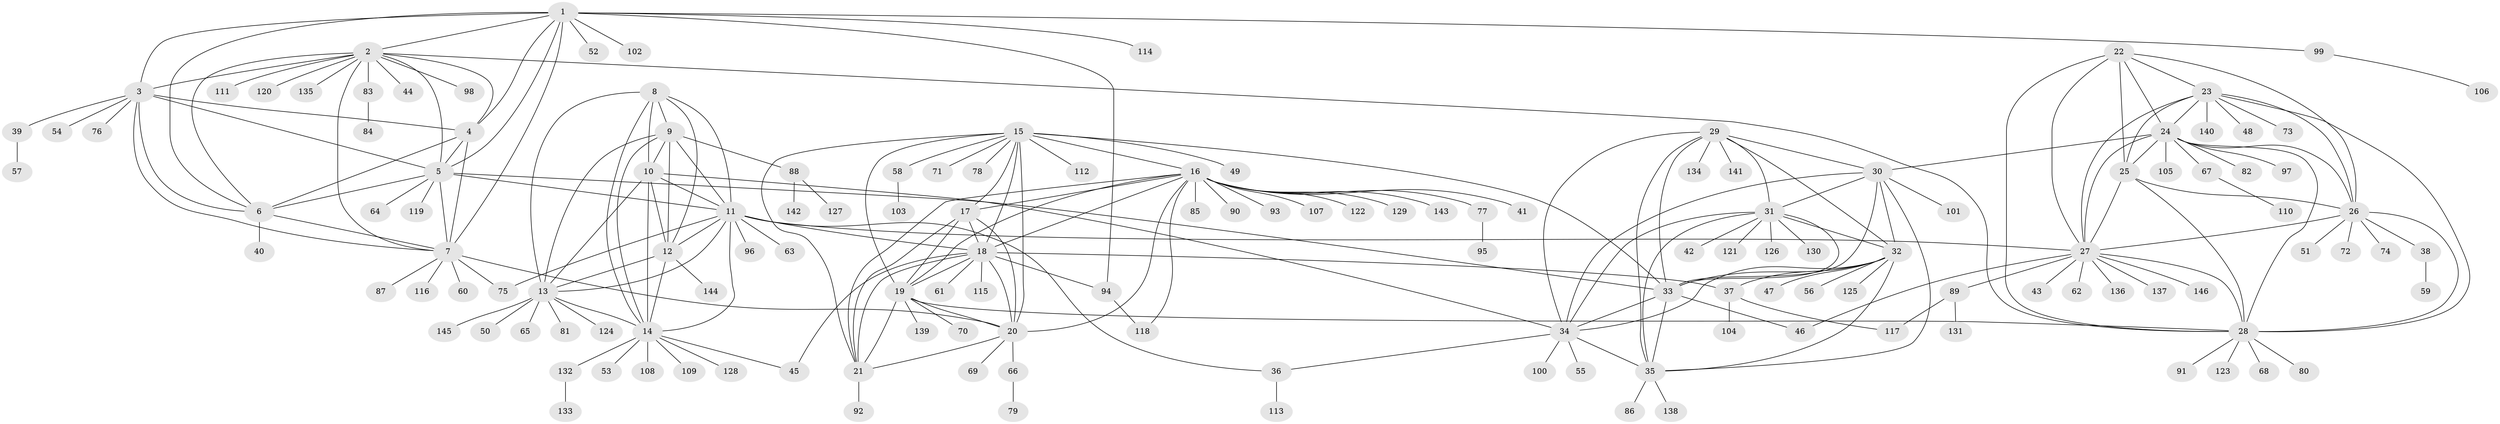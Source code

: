 // coarse degree distribution, {11: 0.008849557522123894, 12: 0.035398230088495575, 7: 0.035398230088495575, 8: 0.02654867256637168, 6: 0.017699115044247787, 15: 0.008849557522123894, 4: 0.02654867256637168, 16: 0.008849557522123894, 9: 0.017699115044247787, 13: 0.008849557522123894, 14: 0.008849557522123894, 5: 0.017699115044247787, 10: 0.008849557522123894, 2: 0.08849557522123894, 1: 0.6814159292035398}
// Generated by graph-tools (version 1.1) at 2025/42/03/06/25 10:42:15]
// undirected, 146 vertices, 234 edges
graph export_dot {
graph [start="1"]
  node [color=gray90,style=filled];
  1;
  2;
  3;
  4;
  5;
  6;
  7;
  8;
  9;
  10;
  11;
  12;
  13;
  14;
  15;
  16;
  17;
  18;
  19;
  20;
  21;
  22;
  23;
  24;
  25;
  26;
  27;
  28;
  29;
  30;
  31;
  32;
  33;
  34;
  35;
  36;
  37;
  38;
  39;
  40;
  41;
  42;
  43;
  44;
  45;
  46;
  47;
  48;
  49;
  50;
  51;
  52;
  53;
  54;
  55;
  56;
  57;
  58;
  59;
  60;
  61;
  62;
  63;
  64;
  65;
  66;
  67;
  68;
  69;
  70;
  71;
  72;
  73;
  74;
  75;
  76;
  77;
  78;
  79;
  80;
  81;
  82;
  83;
  84;
  85;
  86;
  87;
  88;
  89;
  90;
  91;
  92;
  93;
  94;
  95;
  96;
  97;
  98;
  99;
  100;
  101;
  102;
  103;
  104;
  105;
  106;
  107;
  108;
  109;
  110;
  111;
  112;
  113;
  114;
  115;
  116;
  117;
  118;
  119;
  120;
  121;
  122;
  123;
  124;
  125;
  126;
  127;
  128;
  129;
  130;
  131;
  132;
  133;
  134;
  135;
  136;
  137;
  138;
  139;
  140;
  141;
  142;
  143;
  144;
  145;
  146;
  1 -- 2;
  1 -- 3;
  1 -- 4;
  1 -- 5;
  1 -- 6;
  1 -- 7;
  1 -- 52;
  1 -- 94;
  1 -- 99;
  1 -- 102;
  1 -- 114;
  2 -- 3;
  2 -- 4;
  2 -- 5;
  2 -- 6;
  2 -- 7;
  2 -- 28;
  2 -- 44;
  2 -- 83;
  2 -- 98;
  2 -- 111;
  2 -- 120;
  2 -- 135;
  3 -- 4;
  3 -- 5;
  3 -- 6;
  3 -- 7;
  3 -- 39;
  3 -- 54;
  3 -- 76;
  4 -- 5;
  4 -- 6;
  4 -- 7;
  5 -- 6;
  5 -- 7;
  5 -- 11;
  5 -- 33;
  5 -- 64;
  5 -- 119;
  6 -- 7;
  6 -- 40;
  7 -- 20;
  7 -- 60;
  7 -- 75;
  7 -- 87;
  7 -- 116;
  8 -- 9;
  8 -- 10;
  8 -- 11;
  8 -- 12;
  8 -- 13;
  8 -- 14;
  9 -- 10;
  9 -- 11;
  9 -- 12;
  9 -- 13;
  9 -- 14;
  9 -- 88;
  10 -- 11;
  10 -- 12;
  10 -- 13;
  10 -- 14;
  10 -- 34;
  11 -- 12;
  11 -- 13;
  11 -- 14;
  11 -- 18;
  11 -- 27;
  11 -- 36;
  11 -- 63;
  11 -- 75;
  11 -- 96;
  12 -- 13;
  12 -- 14;
  12 -- 144;
  13 -- 14;
  13 -- 50;
  13 -- 65;
  13 -- 81;
  13 -- 124;
  13 -- 145;
  14 -- 45;
  14 -- 53;
  14 -- 108;
  14 -- 109;
  14 -- 128;
  14 -- 132;
  15 -- 16;
  15 -- 17;
  15 -- 18;
  15 -- 19;
  15 -- 20;
  15 -- 21;
  15 -- 33;
  15 -- 49;
  15 -- 58;
  15 -- 71;
  15 -- 78;
  15 -- 112;
  16 -- 17;
  16 -- 18;
  16 -- 19;
  16 -- 20;
  16 -- 21;
  16 -- 41;
  16 -- 77;
  16 -- 85;
  16 -- 90;
  16 -- 93;
  16 -- 107;
  16 -- 118;
  16 -- 122;
  16 -- 129;
  16 -- 143;
  17 -- 18;
  17 -- 19;
  17 -- 20;
  17 -- 21;
  18 -- 19;
  18 -- 20;
  18 -- 21;
  18 -- 37;
  18 -- 45;
  18 -- 61;
  18 -- 94;
  18 -- 115;
  19 -- 20;
  19 -- 21;
  19 -- 28;
  19 -- 70;
  19 -- 139;
  20 -- 21;
  20 -- 66;
  20 -- 69;
  21 -- 92;
  22 -- 23;
  22 -- 24;
  22 -- 25;
  22 -- 26;
  22 -- 27;
  22 -- 28;
  23 -- 24;
  23 -- 25;
  23 -- 26;
  23 -- 27;
  23 -- 28;
  23 -- 48;
  23 -- 73;
  23 -- 140;
  24 -- 25;
  24 -- 26;
  24 -- 27;
  24 -- 28;
  24 -- 30;
  24 -- 67;
  24 -- 82;
  24 -- 97;
  24 -- 105;
  25 -- 26;
  25 -- 27;
  25 -- 28;
  26 -- 27;
  26 -- 28;
  26 -- 38;
  26 -- 51;
  26 -- 72;
  26 -- 74;
  27 -- 28;
  27 -- 43;
  27 -- 46;
  27 -- 62;
  27 -- 89;
  27 -- 136;
  27 -- 137;
  27 -- 146;
  28 -- 68;
  28 -- 80;
  28 -- 91;
  28 -- 123;
  29 -- 30;
  29 -- 31;
  29 -- 32;
  29 -- 33;
  29 -- 34;
  29 -- 35;
  29 -- 134;
  29 -- 141;
  30 -- 31;
  30 -- 32;
  30 -- 33;
  30 -- 34;
  30 -- 35;
  30 -- 101;
  31 -- 32;
  31 -- 33;
  31 -- 34;
  31 -- 35;
  31 -- 42;
  31 -- 121;
  31 -- 126;
  31 -- 130;
  32 -- 33;
  32 -- 34;
  32 -- 35;
  32 -- 37;
  32 -- 47;
  32 -- 56;
  32 -- 125;
  33 -- 34;
  33 -- 35;
  33 -- 46;
  34 -- 35;
  34 -- 36;
  34 -- 55;
  34 -- 100;
  35 -- 86;
  35 -- 138;
  36 -- 113;
  37 -- 104;
  37 -- 117;
  38 -- 59;
  39 -- 57;
  58 -- 103;
  66 -- 79;
  67 -- 110;
  77 -- 95;
  83 -- 84;
  88 -- 127;
  88 -- 142;
  89 -- 117;
  89 -- 131;
  94 -- 118;
  99 -- 106;
  132 -- 133;
}
